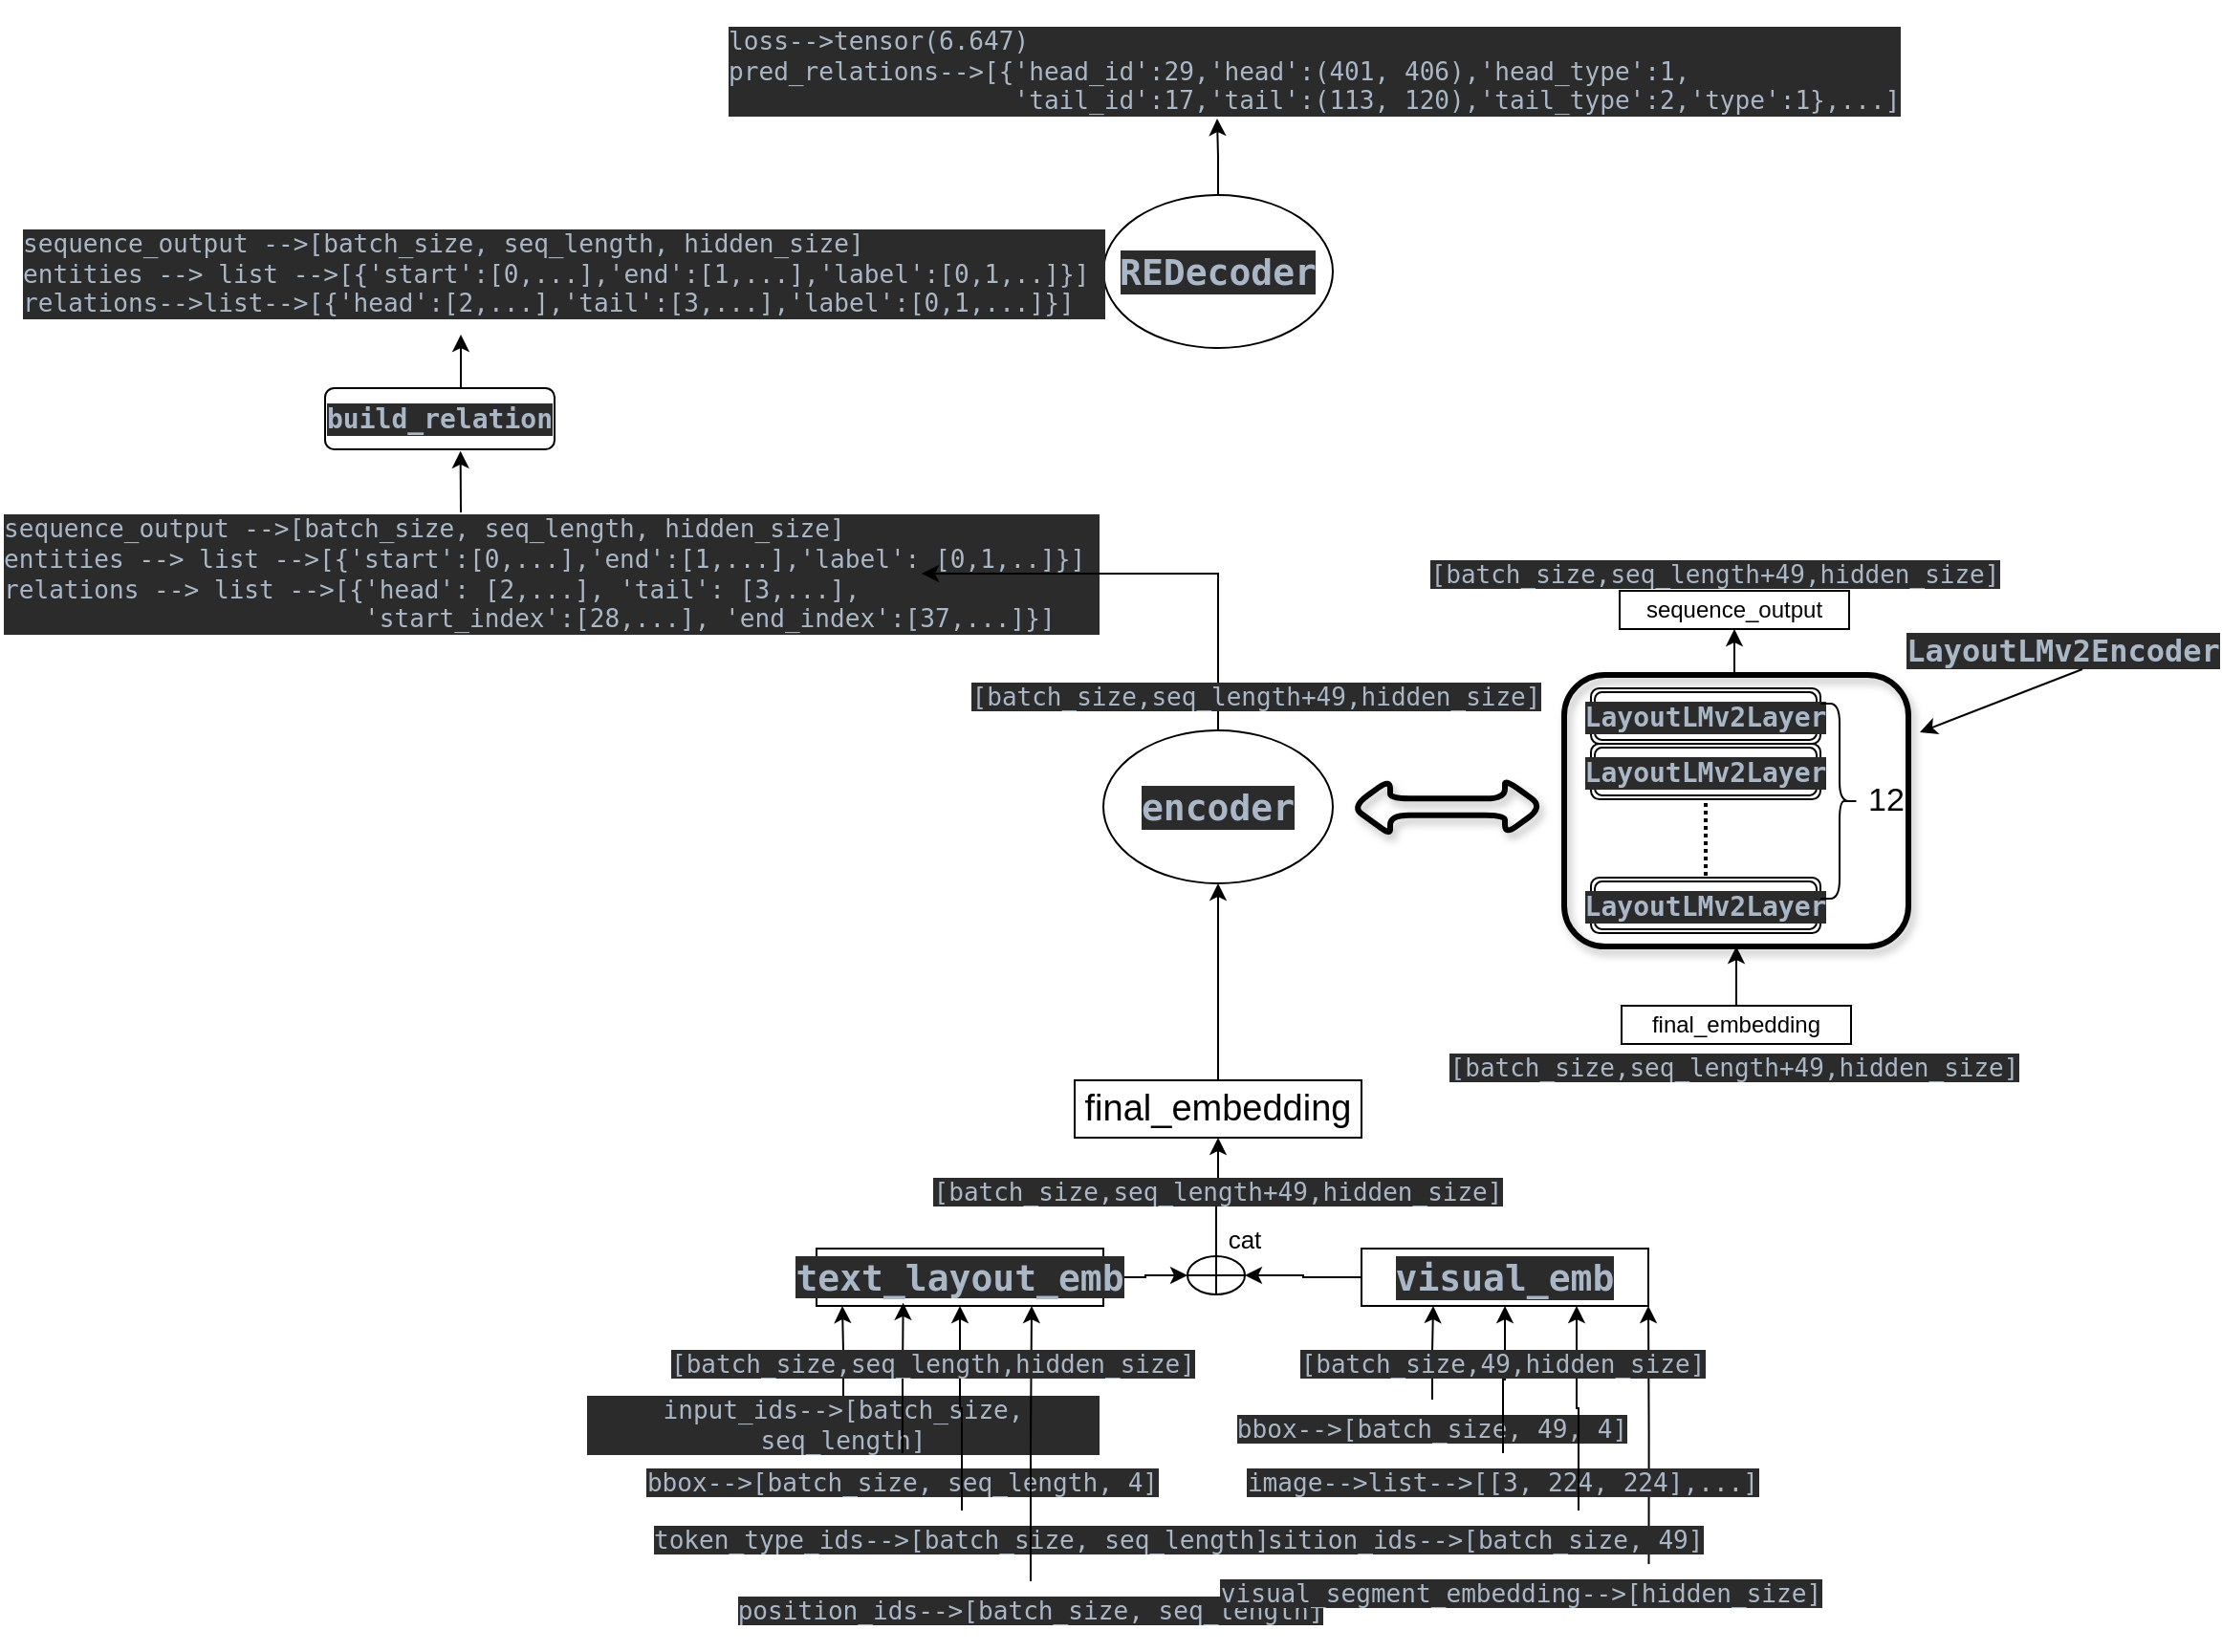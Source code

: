 <mxfile version="16.5.2" type="github">
  <diagram id="-aN5s4NuG4AfuPkyMjM2" name="第 1 页">
    <mxGraphModel dx="1944" dy="669" grid="1" gridSize="10" guides="1" tooltips="1" connect="1" arrows="1" fold="1" page="1" pageScale="1" pageWidth="827" pageHeight="1169" math="0" shadow="0">
      <root>
        <mxCell id="0" />
        <mxCell id="1" parent="0" />
        <mxCell id="e8mMAGKtb8gV0RsEyelg-53" style="edgeStyle=orthogonalEdgeStyle;rounded=0;orthogonalLoop=1;jettySize=auto;html=1;exitX=0.75;exitY=0;exitDx=0;exitDy=0;entryX=1;entryY=1;entryDx=0;entryDy=0;fontSize=13;" parent="1" source="e8mMAGKtb8gV0RsEyelg-52" target="e8mMAGKtb8gV0RsEyelg-27" edge="1">
          <mxGeometry relative="1" as="geometry" />
        </mxCell>
        <mxCell id="e8mMAGKtb8gV0RsEyelg-39" value="&lt;pre style=&quot;background-color: #2b2b2b ; color: #a9b7c6 ; font-family: &amp;#34;jetbrains mono&amp;#34; , monospace ; font-size: 9.8pt&quot;&gt;&lt;span style=&quot;font-family: &amp;#34;jetbrains mono&amp;#34; , monospace ; font-size: 9.8pt&quot;&gt;position_ids&lt;/span&gt;--&amp;gt;[&lt;span style=&quot;font-size: 9.8pt&quot;&gt;batch_size, 49]&lt;/span&gt;&lt;/pre&gt;" style="text;html=1;strokeColor=none;fillColor=none;align=center;verticalAlign=middle;whiteSpace=wrap;rounded=0;fontSize=19;flipV=1;flipH=0;" parent="1" vertex="1">
          <mxGeometry x="419" y="887" width="226" height="30" as="geometry" />
        </mxCell>
        <mxCell id="e8mMAGKtb8gV0RsEyelg-40" value="&lt;pre style=&quot;background-color: #2b2b2b ; color: #a9b7c6 ; font-family: &amp;#34;jetbrains mono&amp;#34; , monospace ; font-size: 9.8pt&quot;&gt;image--&amp;gt;list--&amp;gt;[[3, 224, 224],...]&lt;/pre&gt;" style="text;html=1;strokeColor=none;fillColor=none;align=center;verticalAlign=middle;whiteSpace=wrap;rounded=0;fontSize=19;flipV=1;flipH=0;" parent="1" vertex="1">
          <mxGeometry x="414" y="857" width="270" height="30" as="geometry" />
        </mxCell>
        <mxCell id="e8mMAGKtb8gV0RsEyelg-41" value="&lt;pre style=&quot;background-color: #2b2b2b ; color: #a9b7c6 ; font-family: &amp;#34;jetbrains mono&amp;#34; , monospace ; font-size: 9.8pt&quot;&gt;bbox--&amp;gt;[&lt;span style=&quot;font-size: 9.8pt ; white-space: normal&quot;&gt;batch_size, 49, 4]&lt;/span&gt;&lt;/pre&gt;" style="text;html=1;strokeColor=none;fillColor=none;align=center;verticalAlign=middle;whiteSpace=wrap;rounded=0;fontSize=19;flipV=1;flipH=0;" parent="1" vertex="1">
          <mxGeometry x="377" y="829" width="270" height="30" as="geometry" />
        </mxCell>
        <mxCell id="IGm-CeTrsPIFdlUwfWkQ-13" style="edgeStyle=orthogonalEdgeStyle;rounded=0;orthogonalLoop=1;jettySize=auto;html=1;exitX=0.5;exitY=0;exitDx=0;exitDy=0;entryX=0.5;entryY=1;entryDx=0;entryDy=0;fontSize=14;" edge="1" parent="1" source="e8mMAGKtb8gV0RsEyelg-1" target="e8mMAGKtb8gV0RsEyelg-19">
          <mxGeometry relative="1" as="geometry" />
        </mxCell>
        <mxCell id="e8mMAGKtb8gV0RsEyelg-1" value="&lt;pre style=&quot;background-color: rgb(43 , 43 , 43) ; color: rgb(169 , 183 , 198) ; font-family: &amp;#34;jetbrains mono&amp;#34; , monospace&quot;&gt;&lt;font style=&quot;font-size: 19px&quot;&gt;&lt;b&gt;REDecoder&lt;/b&gt;&lt;/font&gt;&lt;/pre&gt;" style="ellipse;whiteSpace=wrap;html=1;" parent="1" vertex="1">
          <mxGeometry x="340" y="199" width="120" height="80" as="geometry" />
        </mxCell>
        <mxCell id="IGm-CeTrsPIFdlUwfWkQ-10" style="edgeStyle=orthogonalEdgeStyle;rounded=0;orthogonalLoop=1;jettySize=auto;html=1;exitX=0.5;exitY=0;exitDx=0;exitDy=0;entryX=0.59;entryY=1.028;entryDx=0;entryDy=0;entryPerimeter=0;fontSize=14;" edge="1" parent="1" source="e8mMAGKtb8gV0RsEyelg-13" target="IGm-CeTrsPIFdlUwfWkQ-1">
          <mxGeometry relative="1" as="geometry" />
        </mxCell>
        <mxCell id="e8mMAGKtb8gV0RsEyelg-13" value="&lt;pre style=&quot;background-color: #2b2b2b ; color: #a9b7c6 ; font-family: &amp;#34;jetbrains mono&amp;#34; , monospace ; font-size: 9.8pt&quot;&gt;sequence_output --&amp;gt;[batch_size, seq_length, hidden_size]&lt;br&gt;entities --&amp;gt; list --&amp;gt;[{&#39;start&#39;:[0,...],&#39;end&#39;:[1,...],&#39;label&#39;: [0,1,..]}] &lt;br&gt;relations --&amp;gt; list --&amp;gt;[{&#39;head&#39;: [2,...], &#39;tail&#39;: [3,...],&lt;br&gt;                        &#39;start_index&#39;:[28,...], &#39;end_index&#39;:[37,...]}]&lt;br&gt;&lt;/pre&gt;" style="text;html=1;strokeColor=none;fillColor=none;align=left;verticalAlign=middle;whiteSpace=wrap;rounded=0;fontSize=19;horizontal=1;" parent="1" vertex="1">
          <mxGeometry x="-237" y="365" width="482" height="64" as="geometry" />
        </mxCell>
        <mxCell id="e8mMAGKtb8gV0RsEyelg-19" value="&lt;pre style=&quot;background-color: #2b2b2b ; color: #a9b7c6 ; font-family: &amp;#34;jetbrains mono&amp;#34; , monospace ; font-size: 9.8pt&quot;&gt;&lt;pre style=&quot;font-family: &amp;#34;jetbrains mono&amp;#34; , monospace ; font-size: 9.8pt&quot;&gt;loss--&amp;gt;tensor(6.647)&lt;br&gt;pred_relations--&amp;gt;[{&#39;head_id&#39;:29,&#39;head&#39;:(401, 406),&#39;head_type&#39;:1,&lt;br&gt;                   &#39;tail_id&#39;:17,&#39;tail&#39;:(113, 120),&#39;tail_type&#39;:2,&#39;type&#39;:1},...]&lt;br&gt;&lt;/pre&gt;&lt;/pre&gt;" style="text;html=1;strokeColor=none;fillColor=none;align=left;verticalAlign=middle;whiteSpace=wrap;rounded=0;fontSize=19;horizontal=1;" parent="1" vertex="1">
          <mxGeometry x="142" y="109" width="515" height="50" as="geometry" />
        </mxCell>
        <mxCell id="IGm-CeTrsPIFdlUwfWkQ-12" style="edgeStyle=orthogonalEdgeStyle;rounded=0;orthogonalLoop=1;jettySize=auto;html=1;exitX=0.5;exitY=0;exitDx=0;exitDy=0;entryX=1;entryY=0.5;entryDx=0;entryDy=0;fontSize=14;" edge="1" parent="1" source="e8mMAGKtb8gV0RsEyelg-24" target="e8mMAGKtb8gV0RsEyelg-13">
          <mxGeometry relative="1" as="geometry" />
        </mxCell>
        <mxCell id="e8mMAGKtb8gV0RsEyelg-24" value="&lt;pre style=&quot;background-color: rgb(43 , 43 , 43) ; color: rgb(169 , 183 , 198) ; font-family: &amp;#34;jetbrains mono&amp;#34; , monospace&quot;&gt;&lt;b&gt;&lt;font style=&quot;font-size: 19px&quot;&gt;encoder&lt;/font&gt;&lt;/b&gt;&lt;/pre&gt;" style="ellipse;whiteSpace=wrap;html=1;fontSize=19;" parent="1" vertex="1">
          <mxGeometry x="340" y="479" width="120" height="80" as="geometry" />
        </mxCell>
        <mxCell id="e8mMAGKtb8gV0RsEyelg-60" style="edgeStyle=orthogonalEdgeStyle;rounded=0;orthogonalLoop=1;jettySize=auto;html=1;exitX=0.5;exitY=0;exitDx=0;exitDy=0;entryX=0.5;entryY=1;entryDx=0;entryDy=0;fontSize=13;" parent="1" source="e8mMAGKtb8gV0RsEyelg-25" target="e8mMAGKtb8gV0RsEyelg-24" edge="1">
          <mxGeometry relative="1" as="geometry" />
        </mxCell>
        <mxCell id="e8mMAGKtb8gV0RsEyelg-25" value="final_embedding" style="rounded=0;whiteSpace=wrap;html=1;fontSize=19;" parent="1" vertex="1">
          <mxGeometry x="325" y="662" width="150" height="30" as="geometry" />
        </mxCell>
        <mxCell id="e8mMAGKtb8gV0RsEyelg-56" style="edgeStyle=orthogonalEdgeStyle;rounded=0;orthogonalLoop=1;jettySize=auto;html=1;exitX=1;exitY=0.5;exitDx=0;exitDy=0;entryX=0;entryY=0.5;entryDx=0;entryDy=0;fontSize=13;" parent="1" source="e8mMAGKtb8gV0RsEyelg-26" target="e8mMAGKtb8gV0RsEyelg-54" edge="1">
          <mxGeometry relative="1" as="geometry" />
        </mxCell>
        <mxCell id="e8mMAGKtb8gV0RsEyelg-26" value="&lt;b&gt;&lt;span style=&quot;background-color: rgb(43 , 43 , 43) ; color: rgb(169 , 183 , 198) ; font-family: &amp;#34;jetbrains mono&amp;#34; , monospace&quot;&gt;&lt;font style=&quot;font-size: 19px&quot;&gt;text_layout_emb&lt;/font&gt;&lt;/span&gt;&lt;/b&gt;" style="rounded=0;whiteSpace=wrap;html=1;fontSize=19;" parent="1" vertex="1">
          <mxGeometry x="190" y="750" width="150" height="30" as="geometry" />
        </mxCell>
        <mxCell id="e8mMAGKtb8gV0RsEyelg-55" style="edgeStyle=orthogonalEdgeStyle;rounded=0;orthogonalLoop=1;jettySize=auto;html=1;exitX=0;exitY=0.5;exitDx=0;exitDy=0;entryX=1;entryY=0.5;entryDx=0;entryDy=0;fontSize=13;" parent="1" source="e8mMAGKtb8gV0RsEyelg-27" target="e8mMAGKtb8gV0RsEyelg-54" edge="1">
          <mxGeometry relative="1" as="geometry" />
        </mxCell>
        <mxCell id="e8mMAGKtb8gV0RsEyelg-27" value="&lt;pre style=&quot;background-color: rgb(43 , 43 , 43) ; color: rgb(169 , 183 , 198) ; font-family: &amp;#34;jetbrains mono&amp;#34; , monospace&quot;&gt;&lt;b&gt;visual_emb&lt;/b&gt;&lt;/pre&gt;" style="rounded=0;whiteSpace=wrap;html=1;fontSize=19;" parent="1" vertex="1">
          <mxGeometry x="475" y="750" width="150" height="30" as="geometry" />
        </mxCell>
        <mxCell id="e8mMAGKtb8gV0RsEyelg-32" style="edgeStyle=orthogonalEdgeStyle;rounded=0;orthogonalLoop=1;jettySize=auto;html=1;exitX=0.5;exitY=0;exitDx=0;exitDy=0;entryX=0.09;entryY=1;entryDx=0;entryDy=0;entryPerimeter=0;fontSize=19;" parent="1" source="e8mMAGKtb8gV0RsEyelg-28" target="e8mMAGKtb8gV0RsEyelg-26" edge="1">
          <mxGeometry relative="1" as="geometry" />
        </mxCell>
        <mxCell id="e8mMAGKtb8gV0RsEyelg-28" value="&lt;pre style=&quot;background-color: #2b2b2b ; color: #a9b7c6 ; font-family: &amp;#34;jetbrains mono&amp;#34; , monospace ; font-size: 9.8pt&quot;&gt;input_ids--&amp;gt;[&lt;span style=&quot;font-size: 9.8pt ; white-space: normal&quot;&gt;batch_size, seq_length]&lt;/span&gt;&lt;/pre&gt;" style="text;html=1;strokeColor=none;fillColor=none;align=center;verticalAlign=middle;whiteSpace=wrap;rounded=0;fontSize=19;flipV=1;flipH=0;" parent="1" vertex="1">
          <mxGeometry x="69" y="827" width="270" height="30" as="geometry" />
        </mxCell>
        <mxCell id="e8mMAGKtb8gV0RsEyelg-33" style="edgeStyle=orthogonalEdgeStyle;rounded=0;orthogonalLoop=1;jettySize=auto;html=1;exitX=0.5;exitY=0;exitDx=0;exitDy=0;entryX=0.302;entryY=0.947;entryDx=0;entryDy=0;entryPerimeter=0;fontSize=19;" parent="1" source="e8mMAGKtb8gV0RsEyelg-29" target="e8mMAGKtb8gV0RsEyelg-26" edge="1">
          <mxGeometry relative="1" as="geometry" />
        </mxCell>
        <mxCell id="e8mMAGKtb8gV0RsEyelg-29" value="&lt;pre style=&quot;background-color: #2b2b2b ; color: #a9b7c6 ; font-family: &amp;#34;jetbrains mono&amp;#34; , monospace ; font-size: 9.8pt&quot;&gt;bbox--&amp;gt;[&lt;span style=&quot;font-size: 9.8pt ; white-space: normal&quot;&gt;batch_size, seq_length, 4]&lt;/span&gt;&lt;/pre&gt;" style="text;html=1;strokeColor=none;fillColor=none;align=center;verticalAlign=middle;whiteSpace=wrap;rounded=0;fontSize=19;flipV=1;flipH=0;" parent="1" vertex="1">
          <mxGeometry x="100" y="857" width="270" height="30" as="geometry" />
        </mxCell>
        <mxCell id="e8mMAGKtb8gV0RsEyelg-34" style="edgeStyle=orthogonalEdgeStyle;rounded=0;orthogonalLoop=1;jettySize=auto;html=1;exitX=0.5;exitY=0;exitDx=0;exitDy=0;entryX=0.5;entryY=1;entryDx=0;entryDy=0;fontSize=19;" parent="1" source="e8mMAGKtb8gV0RsEyelg-30" target="e8mMAGKtb8gV0RsEyelg-26" edge="1">
          <mxGeometry relative="1" as="geometry" />
        </mxCell>
        <mxCell id="e8mMAGKtb8gV0RsEyelg-30" value="&lt;pre style=&quot;background-color: #2b2b2b ; color: #a9b7c6 ; font-family: &amp;#34;jetbrains mono&amp;#34; , monospace ; font-size: 9.8pt&quot;&gt;&lt;span style=&quot;font-family: &amp;#34;jetbrains mono&amp;#34; , monospace ; font-size: 9.8pt&quot;&gt;token_type_ids&lt;/span&gt;--&amp;gt;[&lt;span style=&quot;font-size: 9.8pt&quot;&gt;batch_size, seq_length]&lt;/span&gt;&lt;/pre&gt;" style="text;html=1;strokeColor=none;fillColor=none;align=center;verticalAlign=middle;whiteSpace=wrap;rounded=0;fontSize=19;flipV=1;flipH=0;" parent="1" vertex="1">
          <mxGeometry x="131" y="887" width="270" height="30" as="geometry" />
        </mxCell>
        <mxCell id="e8mMAGKtb8gV0RsEyelg-35" style="edgeStyle=orthogonalEdgeStyle;rounded=0;orthogonalLoop=1;jettySize=auto;html=1;exitX=0.5;exitY=0;exitDx=0;exitDy=0;entryX=0.75;entryY=1;entryDx=0;entryDy=0;fontSize=19;" parent="1" source="e8mMAGKtb8gV0RsEyelg-31" target="e8mMAGKtb8gV0RsEyelg-26" edge="1">
          <mxGeometry relative="1" as="geometry" />
        </mxCell>
        <mxCell id="e8mMAGKtb8gV0RsEyelg-31" value="&lt;pre style=&quot;background-color: #2b2b2b ; color: #a9b7c6 ; font-family: &amp;#34;jetbrains mono&amp;#34; , monospace ; font-size: 9.8pt&quot;&gt;&lt;span style=&quot;font-family: &amp;#34;jetbrains mono&amp;#34; , monospace ; font-size: 9.8pt&quot;&gt;position_ids&lt;/span&gt;--&amp;gt;[&lt;span style=&quot;font-size: 9.8pt&quot;&gt;batch_size, seq_length]&lt;/span&gt;&lt;/pre&gt;" style="text;html=1;strokeColor=none;fillColor=none;align=center;verticalAlign=middle;whiteSpace=wrap;rounded=0;fontSize=19;flipV=1;flipH=0;" parent="1" vertex="1">
          <mxGeometry x="167" y="924" width="270" height="30" as="geometry" />
        </mxCell>
        <mxCell id="e8mMAGKtb8gV0RsEyelg-37" value="&lt;span style=&quot;color: rgb(169 , 183 , 198) ; font-family: &amp;#34;jetbrains mono&amp;#34; , monospace ; background-color: rgb(43 , 43 , 43)&quot;&gt;[batch_size,seq_length,hidden_size]&lt;/span&gt;" style="text;html=1;strokeColor=none;fillColor=none;align=center;verticalAlign=middle;whiteSpace=wrap;rounded=0;fontSize=13;" parent="1" vertex="1">
          <mxGeometry x="131" y="800" width="240" height="20" as="geometry" />
        </mxCell>
        <mxCell id="e8mMAGKtb8gV0RsEyelg-50" style="edgeStyle=orthogonalEdgeStyle;rounded=0;orthogonalLoop=1;jettySize=auto;html=1;exitX=0.75;exitY=0;exitDx=0;exitDy=0;entryX=0.75;entryY=1;entryDx=0;entryDy=0;fontSize=13;" parent="1" source="e8mMAGKtb8gV0RsEyelg-39" target="e8mMAGKtb8gV0RsEyelg-27" edge="1">
          <mxGeometry relative="1" as="geometry" />
        </mxCell>
        <mxCell id="e8mMAGKtb8gV0RsEyelg-48" style="edgeStyle=orthogonalEdgeStyle;rounded=0;orthogonalLoop=1;jettySize=auto;html=1;exitX=0.5;exitY=0;exitDx=0;exitDy=0;entryX=0.5;entryY=1;entryDx=0;entryDy=0;fontSize=13;" parent="1" source="e8mMAGKtb8gV0RsEyelg-40" target="e8mMAGKtb8gV0RsEyelg-27" edge="1">
          <mxGeometry relative="1" as="geometry" />
        </mxCell>
        <mxCell id="e8mMAGKtb8gV0RsEyelg-46" style="edgeStyle=orthogonalEdgeStyle;rounded=0;orthogonalLoop=1;jettySize=auto;html=1;exitX=0.5;exitY=0;exitDx=0;exitDy=0;entryX=0.25;entryY=1;entryDx=0;entryDy=0;fontSize=13;" parent="1" source="e8mMAGKtb8gV0RsEyelg-41" target="e8mMAGKtb8gV0RsEyelg-27" edge="1">
          <mxGeometry relative="1" as="geometry" />
        </mxCell>
        <mxCell id="e8mMAGKtb8gV0RsEyelg-38" value="&lt;span style=&quot;color: rgb(169 , 183 , 198) ; font-family: &amp;#34;jetbrains mono&amp;#34; , monospace ; background-color: rgb(43 , 43 , 43)&quot;&gt;[batch_size,49,hidden_size]&lt;/span&gt;" style="text;html=1;strokeColor=none;fillColor=none;align=center;verticalAlign=middle;whiteSpace=wrap;rounded=0;fontSize=13;" parent="1" vertex="1">
          <mxGeometry x="429" y="800" width="240" height="20" as="geometry" />
        </mxCell>
        <mxCell id="e8mMAGKtb8gV0RsEyelg-52" value="&lt;pre style=&quot;background-color: #2b2b2b ; color: #a9b7c6 ; font-family: &amp;#34;jetbrains mono&amp;#34; , monospace ; font-size: 9.8pt&quot;&gt;&lt;span style=&quot;font-family: &amp;#34;jetbrains mono&amp;#34; , monospace ; font-size: 9.8pt&quot;&gt;visual_segment_embedding&lt;/span&gt;--&amp;gt;[hidden_size&lt;span style=&quot;font-size: 9.8pt&quot;&gt;]&lt;/span&gt;&lt;/pre&gt;" style="text;html=1;strokeColor=none;fillColor=none;align=center;verticalAlign=middle;whiteSpace=wrap;rounded=0;fontSize=19;flipV=1;flipH=0;" parent="1" vertex="1">
          <mxGeometry x="425" y="915" width="267" height="30" as="geometry" />
        </mxCell>
        <mxCell id="e8mMAGKtb8gV0RsEyelg-57" style="edgeStyle=orthogonalEdgeStyle;rounded=0;orthogonalLoop=1;jettySize=auto;html=1;exitX=0.5;exitY=0;exitDx=0;exitDy=0;entryX=0.5;entryY=1;entryDx=0;entryDy=0;fontSize=13;" parent="1" source="e8mMAGKtb8gV0RsEyelg-54" target="e8mMAGKtb8gV0RsEyelg-25" edge="1">
          <mxGeometry relative="1" as="geometry" />
        </mxCell>
        <mxCell id="e8mMAGKtb8gV0RsEyelg-54" value="" style="shape=orEllipse;perimeter=ellipsePerimeter;whiteSpace=wrap;html=1;backgroundOutline=1;fontSize=13;" parent="1" vertex="1">
          <mxGeometry x="384" y="754" width="30" height="20" as="geometry" />
        </mxCell>
        <mxCell id="e8mMAGKtb8gV0RsEyelg-58" value="cat" style="text;html=1;strokeColor=none;fillColor=none;align=center;verticalAlign=middle;whiteSpace=wrap;rounded=0;fontSize=13;" parent="1" vertex="1">
          <mxGeometry x="384" y="730" width="60" height="30" as="geometry" />
        </mxCell>
        <mxCell id="e8mMAGKtb8gV0RsEyelg-59" value="&lt;span style=&quot;color: rgb(169 , 183 , 198) ; font-family: &amp;#34;jetbrains mono&amp;#34; , monospace ; background-color: rgb(43 , 43 , 43)&quot;&gt;[batch_size,seq_length+49,hidden_size]&lt;/span&gt;" style="text;html=1;strokeColor=none;fillColor=none;align=center;verticalAlign=middle;whiteSpace=wrap;rounded=0;fontSize=13;" parent="1" vertex="1">
          <mxGeometry x="280" y="710" width="240" height="20" as="geometry" />
        </mxCell>
        <mxCell id="e8mMAGKtb8gV0RsEyelg-72" value="" style="group" parent="1" vertex="1" connectable="0">
          <mxGeometry x="581" y="450" width="183" height="142" as="geometry" />
        </mxCell>
        <mxCell id="e8mMAGKtb8gV0RsEyelg-63" value="&lt;pre style=&quot;background-color: rgb(43 , 43 , 43) ; color: rgb(169 , 183 , 198) ; font-family: &amp;#34;jetbrains mono&amp;#34; , monospace&quot;&gt;&lt;font style=&quot;font-size: 14px&quot;&gt;&lt;b&gt;LayoutLMv2Layer&lt;/b&gt;&lt;/font&gt;&lt;/pre&gt;" style="shape=ext;double=1;rounded=1;whiteSpace=wrap;html=1;fontSize=13;" parent="e8mMAGKtb8gV0RsEyelg-72" vertex="1">
          <mxGeometry x="14" y="7" width="120" height="29" as="geometry" />
        </mxCell>
        <mxCell id="e8mMAGKtb8gV0RsEyelg-64" value="&lt;pre style=&quot;background-color: rgb(43 , 43 , 43) ; color: rgb(169 , 183 , 198) ; font-family: &amp;#34;jetbrains mono&amp;#34; , monospace&quot;&gt;&lt;font style=&quot;font-size: 14px&quot;&gt;&lt;b&gt;LayoutLMv2Layer&lt;/b&gt;&lt;/font&gt;&lt;/pre&gt;" style="shape=ext;double=1;rounded=1;whiteSpace=wrap;html=1;fontSize=13;" parent="e8mMAGKtb8gV0RsEyelg-72" vertex="1">
          <mxGeometry x="14" y="36" width="120" height="29" as="geometry" />
        </mxCell>
        <mxCell id="e8mMAGKtb8gV0RsEyelg-65" value="&lt;pre style=&quot;background-color: rgb(43 , 43 , 43) ; color: rgb(169 , 183 , 198) ; font-family: &amp;#34;jetbrains mono&amp;#34; , monospace&quot;&gt;&lt;font style=&quot;font-size: 14px&quot;&gt;&lt;b&gt;LayoutLMv2Layer&lt;/b&gt;&lt;/font&gt;&lt;/pre&gt;" style="shape=ext;double=1;rounded=1;whiteSpace=wrap;html=1;fontSize=13;" parent="e8mMAGKtb8gV0RsEyelg-72" vertex="1">
          <mxGeometry x="14" y="106" width="120" height="29" as="geometry" />
        </mxCell>
        <mxCell id="e8mMAGKtb8gV0RsEyelg-66" value="" style="shape=curlyBracket;whiteSpace=wrap;html=1;rounded=1;flipH=1;fontSize=14;size=0.5;" parent="e8mMAGKtb8gV0RsEyelg-72" vertex="1">
          <mxGeometry x="134" y="15" width="20" height="102" as="geometry" />
        </mxCell>
        <mxCell id="e8mMAGKtb8gV0RsEyelg-67" value="&lt;span style=&quot;font-weight: normal&quot;&gt;&lt;font style=&quot;font-size: 17px&quot;&gt;12&lt;/font&gt;&lt;/span&gt;" style="text;strokeColor=none;fillColor=none;html=1;fontSize=24;fontStyle=1;verticalAlign=middle;align=center;" parent="e8mMAGKtb8gV0RsEyelg-72" vertex="1">
          <mxGeometry x="153" y="48" width="30" height="30" as="geometry" />
        </mxCell>
        <mxCell id="e8mMAGKtb8gV0RsEyelg-68" value="" style="line;strokeWidth=2;direction=south;html=1;fontSize=17;dashed=1;dashPattern=1 1;" parent="e8mMAGKtb8gV0RsEyelg-72" vertex="1">
          <mxGeometry x="69" y="67" width="10" height="39" as="geometry" />
        </mxCell>
        <mxCell id="e8mMAGKtb8gV0RsEyelg-71" value="" style="rounded=1;whiteSpace=wrap;html=1;fontSize=17;shadow=1;fillColor=none;glass=0;strokeWidth=3;" parent="e8mMAGKtb8gV0RsEyelg-72" vertex="1">
          <mxGeometry width="180" height="142" as="geometry" />
        </mxCell>
        <mxCell id="e8mMAGKtb8gV0RsEyelg-73" value="" style="shape=doubleArrow;whiteSpace=wrap;html=1;rounded=1;shadow=1;glass=0;fontSize=17;strokeWidth=3;fillColor=none;" parent="1" vertex="1">
          <mxGeometry x="470" y="504.5" width="100" height="29" as="geometry" />
        </mxCell>
        <mxCell id="UaotIYFJICX15_dpmTKC-5" value="&lt;span style=&quot;color: rgb(169 , 183 , 198) ; font-family: &amp;#34;jetbrains mono&amp;#34; , monospace ; background-color: rgb(43 , 43 , 43)&quot;&gt;[batch_size,seq_length+49,hidden_size]&lt;/span&gt;" style="text;html=1;strokeColor=none;fillColor=none;align=center;verticalAlign=middle;whiteSpace=wrap;rounded=0;fontSize=13;" parent="1" vertex="1">
          <mxGeometry x="540" y="387" width="240" height="20" as="geometry" />
        </mxCell>
        <mxCell id="UaotIYFJICX15_dpmTKC-6" value="&lt;span&gt;sequence_output&lt;/span&gt;" style="rounded=0;whiteSpace=wrap;html=1;" parent="1" vertex="1">
          <mxGeometry x="610" y="406" width="120" height="20" as="geometry" />
        </mxCell>
        <mxCell id="UaotIYFJICX15_dpmTKC-8" value="&lt;span style=&quot;color: rgb(169 , 183 , 198) ; font-family: &amp;#34;jetbrains mono&amp;#34; , monospace ; background-color: rgb(43 , 43 , 43)&quot;&gt;[batch_size,seq_length+49,hidden_size]&lt;/span&gt;" style="text;html=1;strokeColor=none;fillColor=none;align=center;verticalAlign=middle;whiteSpace=wrap;rounded=0;fontSize=13;" parent="1" vertex="1">
          <mxGeometry x="550" y="645" width="240" height="20" as="geometry" />
        </mxCell>
        <mxCell id="UaotIYFJICX15_dpmTKC-11" style="edgeStyle=orthogonalEdgeStyle;rounded=0;orthogonalLoop=1;jettySize=auto;html=1;exitX=0.5;exitY=0;exitDx=0;exitDy=0;entryX=0.5;entryY=1;entryDx=0;entryDy=0;fontSize=12;" parent="1" source="UaotIYFJICX15_dpmTKC-9" target="e8mMAGKtb8gV0RsEyelg-71" edge="1">
          <mxGeometry relative="1" as="geometry" />
        </mxCell>
        <mxCell id="UaotIYFJICX15_dpmTKC-9" value="final_embedding" style="rounded=0;whiteSpace=wrap;html=1;" parent="1" vertex="1">
          <mxGeometry x="611" y="623" width="120" height="20" as="geometry" />
        </mxCell>
        <mxCell id="UaotIYFJICX15_dpmTKC-12" style="edgeStyle=orthogonalEdgeStyle;rounded=0;orthogonalLoop=1;jettySize=auto;html=1;exitX=0.5;exitY=0;exitDx=0;exitDy=0;entryX=0.5;entryY=1;entryDx=0;entryDy=0;fontSize=12;" parent="1" source="e8mMAGKtb8gV0RsEyelg-71" target="UaotIYFJICX15_dpmTKC-6" edge="1">
          <mxGeometry relative="1" as="geometry" />
        </mxCell>
        <mxCell id="UaotIYFJICX15_dpmTKC-13" value="&lt;span style=&quot;color: rgb(169 , 183 , 198) ; font-family: &amp;#34;jetbrains mono&amp;#34; , monospace ; background-color: rgb(43 , 43 , 43)&quot;&gt;[batch_size,seq_length+49,hidden_size]&lt;/span&gt;" style="text;html=1;strokeColor=none;fillColor=none;align=center;verticalAlign=middle;whiteSpace=wrap;rounded=0;fontSize=13;" parent="1" vertex="1">
          <mxGeometry x="300" y="451" width="240" height="20" as="geometry" />
        </mxCell>
        <mxCell id="UaotIYFJICX15_dpmTKC-14" value="&lt;pre style=&quot;background-color: rgb(43 , 43 , 43) ; color: rgb(169 , 183 , 198) ; font-family: &amp;#34;jetbrains mono&amp;#34; , monospace&quot;&gt;&lt;b&gt;&lt;font style=&quot;font-size: 16px&quot;&gt;LayoutLMv2Encoder&lt;/font&gt;&lt;/b&gt;&lt;/pre&gt;" style="text;html=1;strokeColor=none;fillColor=none;align=center;verticalAlign=middle;whiteSpace=wrap;rounded=0;fontSize=12;" parent="1" vertex="1">
          <mxGeometry x="767" y="422" width="150" height="30" as="geometry" />
        </mxCell>
        <mxCell id="UaotIYFJICX15_dpmTKC-16" value="" style="endArrow=classic;html=1;rounded=0;fontSize=16;exitX=0.5;exitY=1;exitDx=0;exitDy=0;" parent="1" edge="1">
          <mxGeometry width="50" height="50" relative="1" as="geometry">
            <mxPoint x="852" y="447" as="sourcePoint" />
            <mxPoint x="767" y="480" as="targetPoint" />
          </mxGeometry>
        </mxCell>
        <mxCell id="IGm-CeTrsPIFdlUwfWkQ-11" style="edgeStyle=orthogonalEdgeStyle;rounded=0;orthogonalLoop=1;jettySize=auto;html=1;exitX=0.5;exitY=0;exitDx=0;exitDy=0;entryX=0.5;entryY=1;entryDx=0;entryDy=0;fontSize=14;" edge="1" parent="1" source="IGm-CeTrsPIFdlUwfWkQ-1" target="IGm-CeTrsPIFdlUwfWkQ-2">
          <mxGeometry relative="1" as="geometry" />
        </mxCell>
        <mxCell id="IGm-CeTrsPIFdlUwfWkQ-1" value="&lt;pre style=&quot;background-color: rgb(43 , 43 , 43) ; color: rgb(169 , 183 , 198) ; font-family: &amp;#34;jetbrains mono&amp;#34; , monospace&quot;&gt;&lt;b&gt;&lt;font style=&quot;font-size: 14px&quot;&gt;build_relation&lt;/font&gt;&lt;/b&gt;&lt;/pre&gt;" style="rounded=1;whiteSpace=wrap;html=1;" vertex="1" parent="1">
          <mxGeometry x="-67" y="300" width="120" height="32" as="geometry" />
        </mxCell>
        <mxCell id="IGm-CeTrsPIFdlUwfWkQ-6" style="edgeStyle=orthogonalEdgeStyle;rounded=0;orthogonalLoop=1;jettySize=auto;html=1;exitX=1;exitY=0.5;exitDx=0;exitDy=0;entryX=0;entryY=0.5;entryDx=0;entryDy=0;fontSize=14;" edge="1" parent="1" source="IGm-CeTrsPIFdlUwfWkQ-2" target="e8mMAGKtb8gV0RsEyelg-1">
          <mxGeometry relative="1" as="geometry" />
        </mxCell>
        <mxCell id="IGm-CeTrsPIFdlUwfWkQ-2" value="&lt;pre style=&quot;background-color: #2b2b2b ; color: #a9b7c6 ; font-family: &amp;#34;jetbrains mono&amp;#34; , monospace ; font-size: 9.8pt&quot;&gt;sequence_output --&amp;gt;[batch_size, seq_length, hidden_size]&lt;br&gt;entities --&amp;gt; list --&amp;gt;[{&#39;start&#39;:[0,...],&#39;end&#39;:[1,...],&#39;label&#39;:[0,1,..]}] &lt;br&gt;relations--&amp;gt;list--&amp;gt;[{&#39;head&#39;:[2,...],&#39;tail&#39;:[3,...],&#39;label&#39;:[0,1,...]}]&lt;br&gt;&lt;/pre&gt;" style="text;html=1;strokeColor=none;fillColor=none;align=left;verticalAlign=middle;whiteSpace=wrap;rounded=0;fontSize=19;horizontal=1;" vertex="1" parent="1">
          <mxGeometry x="-227" y="208" width="462" height="64" as="geometry" />
        </mxCell>
      </root>
    </mxGraphModel>
  </diagram>
</mxfile>
